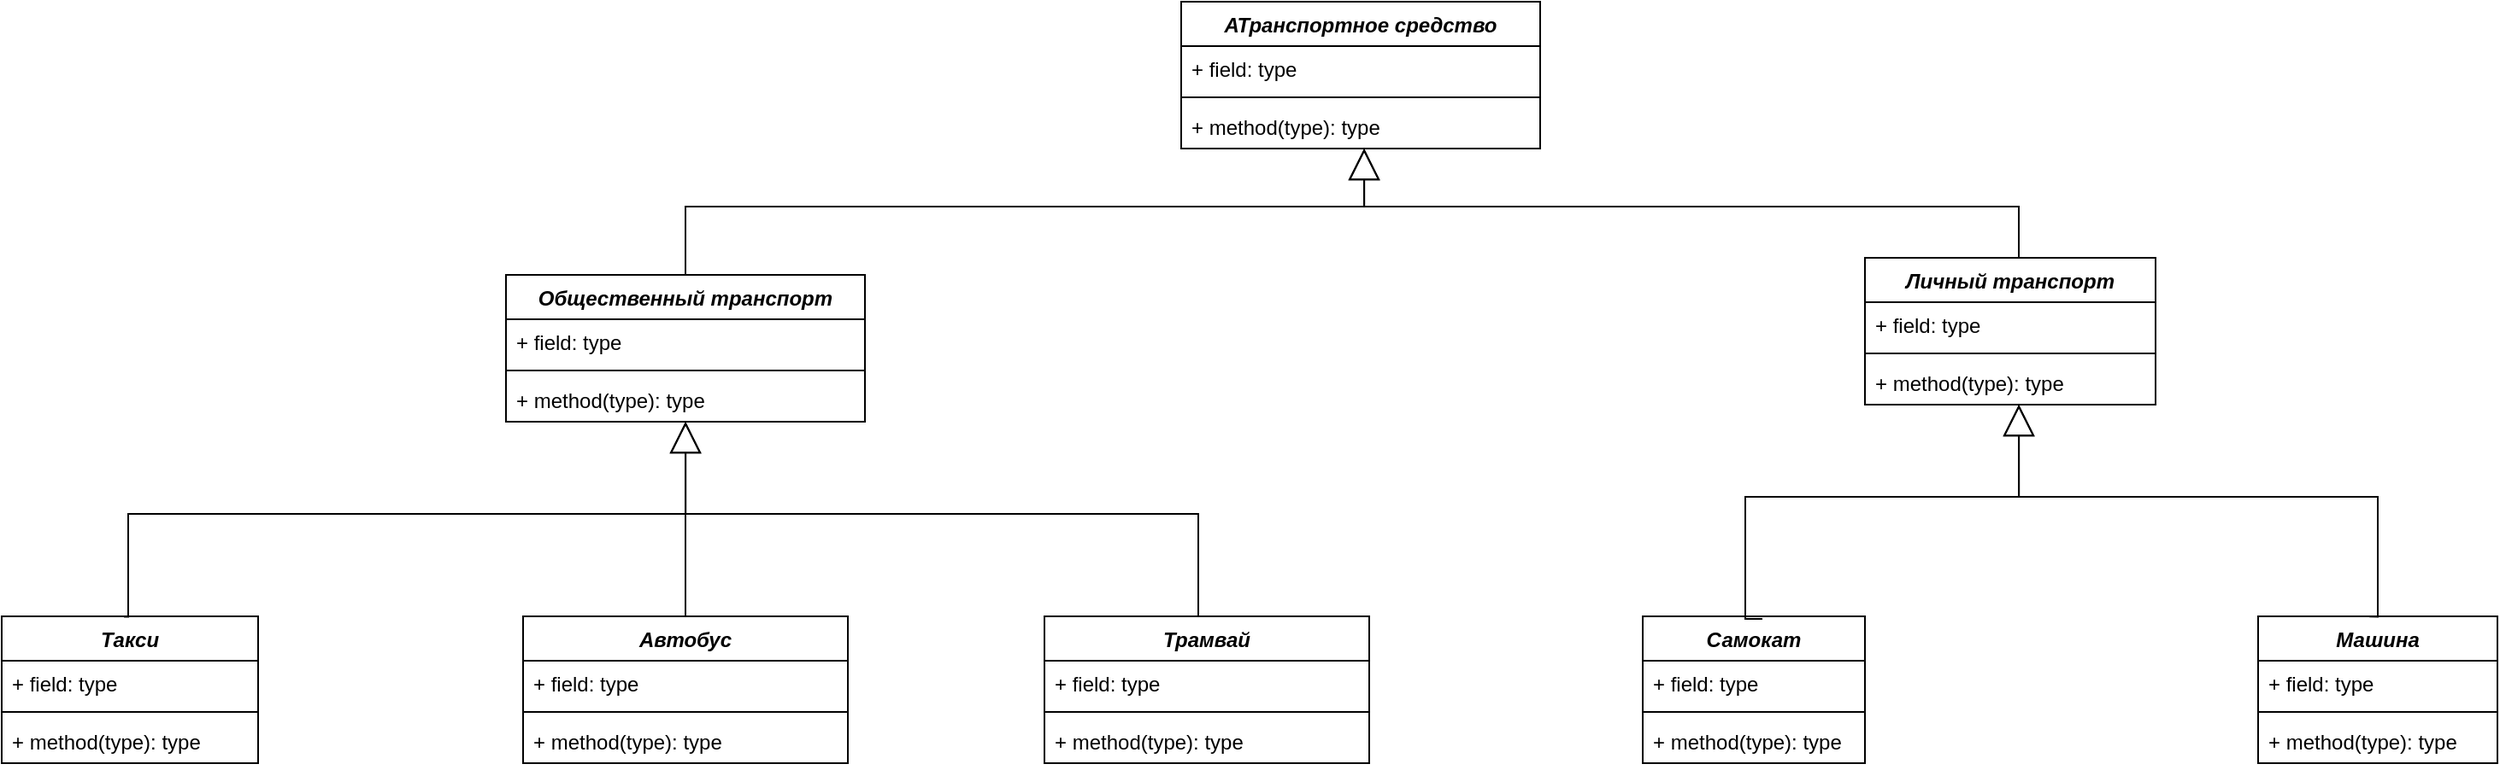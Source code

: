 <mxfile version="26.0.11">
  <diagram name="Страница — 1" id="1IhqNI-9ftxUwjLDLz9c">
    <mxGraphModel dx="2873" dy="1117" grid="1" gridSize="10" guides="1" tooltips="1" connect="1" arrows="1" fold="1" page="1" pageScale="1" pageWidth="827" pageHeight="1169" math="0" shadow="0">
      <root>
        <mxCell id="0" />
        <mxCell id="1" parent="0" />
        <mxCell id="y_bu4ISOqVrsxOuGK8KF-1" value="&lt;i&gt;АТранспортное средство&lt;/i&gt;" style="swimlane;fontStyle=1;align=center;verticalAlign=top;childLayout=stackLayout;horizontal=1;startSize=26;horizontalStack=0;resizeParent=1;resizeParentMax=0;resizeLast=0;collapsible=1;marginBottom=0;whiteSpace=wrap;html=1;" vertex="1" parent="1">
          <mxGeometry x="510" y="40" width="210" height="86" as="geometry" />
        </mxCell>
        <mxCell id="y_bu4ISOqVrsxOuGK8KF-2" value="+ field: type" style="text;strokeColor=none;fillColor=none;align=left;verticalAlign=top;spacingLeft=4;spacingRight=4;overflow=hidden;rotatable=0;points=[[0,0.5],[1,0.5]];portConstraint=eastwest;whiteSpace=wrap;html=1;" vertex="1" parent="y_bu4ISOqVrsxOuGK8KF-1">
          <mxGeometry y="26" width="210" height="26" as="geometry" />
        </mxCell>
        <mxCell id="y_bu4ISOqVrsxOuGK8KF-3" value="" style="line;strokeWidth=1;fillColor=none;align=left;verticalAlign=middle;spacingTop=-1;spacingLeft=3;spacingRight=3;rotatable=0;labelPosition=right;points=[];portConstraint=eastwest;strokeColor=inherit;" vertex="1" parent="y_bu4ISOqVrsxOuGK8KF-1">
          <mxGeometry y="52" width="210" height="8" as="geometry" />
        </mxCell>
        <mxCell id="y_bu4ISOqVrsxOuGK8KF-4" value="+ method(type): type" style="text;strokeColor=none;fillColor=none;align=left;verticalAlign=top;spacingLeft=4;spacingRight=4;overflow=hidden;rotatable=0;points=[[0,0.5],[1,0.5]];portConstraint=eastwest;whiteSpace=wrap;html=1;" vertex="1" parent="y_bu4ISOqVrsxOuGK8KF-1">
          <mxGeometry y="60" width="210" height="26" as="geometry" />
        </mxCell>
        <mxCell id="y_bu4ISOqVrsxOuGK8KF-6" value="&lt;i&gt;Общественный транспорт&lt;/i&gt;" style="swimlane;fontStyle=1;align=center;verticalAlign=top;childLayout=stackLayout;horizontal=1;startSize=26;horizontalStack=0;resizeParent=1;resizeParentMax=0;resizeLast=0;collapsible=1;marginBottom=0;whiteSpace=wrap;html=1;" vertex="1" parent="1">
          <mxGeometry x="115" y="200" width="210" height="86" as="geometry" />
        </mxCell>
        <mxCell id="y_bu4ISOqVrsxOuGK8KF-7" value="+ field: type" style="text;strokeColor=none;fillColor=none;align=left;verticalAlign=top;spacingLeft=4;spacingRight=4;overflow=hidden;rotatable=0;points=[[0,0.5],[1,0.5]];portConstraint=eastwest;whiteSpace=wrap;html=1;" vertex="1" parent="y_bu4ISOqVrsxOuGK8KF-6">
          <mxGeometry y="26" width="210" height="26" as="geometry" />
        </mxCell>
        <mxCell id="y_bu4ISOqVrsxOuGK8KF-8" value="" style="line;strokeWidth=1;fillColor=none;align=left;verticalAlign=middle;spacingTop=-1;spacingLeft=3;spacingRight=3;rotatable=0;labelPosition=right;points=[];portConstraint=eastwest;strokeColor=inherit;" vertex="1" parent="y_bu4ISOqVrsxOuGK8KF-6">
          <mxGeometry y="52" width="210" height="8" as="geometry" />
        </mxCell>
        <mxCell id="y_bu4ISOqVrsxOuGK8KF-9" value="+ method(type): type" style="text;strokeColor=none;fillColor=none;align=left;verticalAlign=top;spacingLeft=4;spacingRight=4;overflow=hidden;rotatable=0;points=[[0,0.5],[1,0.5]];portConstraint=eastwest;whiteSpace=wrap;html=1;" vertex="1" parent="y_bu4ISOqVrsxOuGK8KF-6">
          <mxGeometry y="60" width="210" height="26" as="geometry" />
        </mxCell>
        <mxCell id="y_bu4ISOqVrsxOuGK8KF-10" value="&lt;i&gt;Личный транспорт&lt;/i&gt;" style="swimlane;fontStyle=1;align=center;verticalAlign=top;childLayout=stackLayout;horizontal=1;startSize=26;horizontalStack=0;resizeParent=1;resizeParentMax=0;resizeLast=0;collapsible=1;marginBottom=0;whiteSpace=wrap;html=1;" vertex="1" parent="1">
          <mxGeometry x="910" y="190" width="170" height="86" as="geometry" />
        </mxCell>
        <mxCell id="y_bu4ISOqVrsxOuGK8KF-11" value="+ field: type" style="text;strokeColor=none;fillColor=none;align=left;verticalAlign=top;spacingLeft=4;spacingRight=4;overflow=hidden;rotatable=0;points=[[0,0.5],[1,0.5]];portConstraint=eastwest;whiteSpace=wrap;html=1;" vertex="1" parent="y_bu4ISOqVrsxOuGK8KF-10">
          <mxGeometry y="26" width="170" height="26" as="geometry" />
        </mxCell>
        <mxCell id="y_bu4ISOqVrsxOuGK8KF-12" value="" style="line;strokeWidth=1;fillColor=none;align=left;verticalAlign=middle;spacingTop=-1;spacingLeft=3;spacingRight=3;rotatable=0;labelPosition=right;points=[];portConstraint=eastwest;strokeColor=inherit;" vertex="1" parent="y_bu4ISOqVrsxOuGK8KF-10">
          <mxGeometry y="52" width="170" height="8" as="geometry" />
        </mxCell>
        <mxCell id="y_bu4ISOqVrsxOuGK8KF-13" value="+ method(type): type" style="text;strokeColor=none;fillColor=none;align=left;verticalAlign=top;spacingLeft=4;spacingRight=4;overflow=hidden;rotatable=0;points=[[0,0.5],[1,0.5]];portConstraint=eastwest;whiteSpace=wrap;html=1;" vertex="1" parent="y_bu4ISOqVrsxOuGK8KF-10">
          <mxGeometry y="60" width="170" height="26" as="geometry" />
        </mxCell>
        <mxCell id="y_bu4ISOqVrsxOuGK8KF-14" value="&lt;i&gt;Такси&lt;/i&gt;" style="swimlane;fontStyle=1;align=center;verticalAlign=top;childLayout=stackLayout;horizontal=1;startSize=26;horizontalStack=0;resizeParent=1;resizeParentMax=0;resizeLast=0;collapsible=1;marginBottom=0;whiteSpace=wrap;html=1;" vertex="1" parent="1">
          <mxGeometry x="-180" y="400" width="150" height="86" as="geometry" />
        </mxCell>
        <mxCell id="y_bu4ISOqVrsxOuGK8KF-15" value="+ field: type" style="text;strokeColor=none;fillColor=none;align=left;verticalAlign=top;spacingLeft=4;spacingRight=4;overflow=hidden;rotatable=0;points=[[0,0.5],[1,0.5]];portConstraint=eastwest;whiteSpace=wrap;html=1;" vertex="1" parent="y_bu4ISOqVrsxOuGK8KF-14">
          <mxGeometry y="26" width="150" height="26" as="geometry" />
        </mxCell>
        <mxCell id="y_bu4ISOqVrsxOuGK8KF-16" value="" style="line;strokeWidth=1;fillColor=none;align=left;verticalAlign=middle;spacingTop=-1;spacingLeft=3;spacingRight=3;rotatable=0;labelPosition=right;points=[];portConstraint=eastwest;strokeColor=inherit;" vertex="1" parent="y_bu4ISOqVrsxOuGK8KF-14">
          <mxGeometry y="52" width="150" height="8" as="geometry" />
        </mxCell>
        <mxCell id="y_bu4ISOqVrsxOuGK8KF-17" value="+ method(type): type" style="text;strokeColor=none;fillColor=none;align=left;verticalAlign=top;spacingLeft=4;spacingRight=4;overflow=hidden;rotatable=0;points=[[0,0.5],[1,0.5]];portConstraint=eastwest;whiteSpace=wrap;html=1;" vertex="1" parent="y_bu4ISOqVrsxOuGK8KF-14">
          <mxGeometry y="60" width="150" height="26" as="geometry" />
        </mxCell>
        <mxCell id="y_bu4ISOqVrsxOuGK8KF-18" value="&lt;i&gt;Автобус&lt;/i&gt;" style="swimlane;fontStyle=1;align=center;verticalAlign=top;childLayout=stackLayout;horizontal=1;startSize=26;horizontalStack=0;resizeParent=1;resizeParentMax=0;resizeLast=0;collapsible=1;marginBottom=0;whiteSpace=wrap;html=1;" vertex="1" parent="1">
          <mxGeometry x="125" y="400" width="190" height="86" as="geometry" />
        </mxCell>
        <mxCell id="y_bu4ISOqVrsxOuGK8KF-19" value="+ field: type" style="text;strokeColor=none;fillColor=none;align=left;verticalAlign=top;spacingLeft=4;spacingRight=4;overflow=hidden;rotatable=0;points=[[0,0.5],[1,0.5]];portConstraint=eastwest;whiteSpace=wrap;html=1;" vertex="1" parent="y_bu4ISOqVrsxOuGK8KF-18">
          <mxGeometry y="26" width="190" height="26" as="geometry" />
        </mxCell>
        <mxCell id="y_bu4ISOqVrsxOuGK8KF-20" value="" style="line;strokeWidth=1;fillColor=none;align=left;verticalAlign=middle;spacingTop=-1;spacingLeft=3;spacingRight=3;rotatable=0;labelPosition=right;points=[];portConstraint=eastwest;strokeColor=inherit;" vertex="1" parent="y_bu4ISOqVrsxOuGK8KF-18">
          <mxGeometry y="52" width="190" height="8" as="geometry" />
        </mxCell>
        <mxCell id="y_bu4ISOqVrsxOuGK8KF-21" value="+ method(type): type" style="text;strokeColor=none;fillColor=none;align=left;verticalAlign=top;spacingLeft=4;spacingRight=4;overflow=hidden;rotatable=0;points=[[0,0.5],[1,0.5]];portConstraint=eastwest;whiteSpace=wrap;html=1;" vertex="1" parent="y_bu4ISOqVrsxOuGK8KF-18">
          <mxGeometry y="60" width="190" height="26" as="geometry" />
        </mxCell>
        <mxCell id="y_bu4ISOqVrsxOuGK8KF-22" value="&lt;i&gt;Трамвай&lt;/i&gt;" style="swimlane;fontStyle=1;align=center;verticalAlign=top;childLayout=stackLayout;horizontal=1;startSize=26;horizontalStack=0;resizeParent=1;resizeParentMax=0;resizeLast=0;collapsible=1;marginBottom=0;whiteSpace=wrap;html=1;" vertex="1" parent="1">
          <mxGeometry x="430" y="400" width="190" height="86" as="geometry" />
        </mxCell>
        <mxCell id="y_bu4ISOqVrsxOuGK8KF-23" value="+ field: type" style="text;strokeColor=none;fillColor=none;align=left;verticalAlign=top;spacingLeft=4;spacingRight=4;overflow=hidden;rotatable=0;points=[[0,0.5],[1,0.5]];portConstraint=eastwest;whiteSpace=wrap;html=1;" vertex="1" parent="y_bu4ISOqVrsxOuGK8KF-22">
          <mxGeometry y="26" width="190" height="26" as="geometry" />
        </mxCell>
        <mxCell id="y_bu4ISOqVrsxOuGK8KF-24" value="" style="line;strokeWidth=1;fillColor=none;align=left;verticalAlign=middle;spacingTop=-1;spacingLeft=3;spacingRight=3;rotatable=0;labelPosition=right;points=[];portConstraint=eastwest;strokeColor=inherit;" vertex="1" parent="y_bu4ISOqVrsxOuGK8KF-22">
          <mxGeometry y="52" width="190" height="8" as="geometry" />
        </mxCell>
        <mxCell id="y_bu4ISOqVrsxOuGK8KF-25" value="+ method(type): type" style="text;strokeColor=none;fillColor=none;align=left;verticalAlign=top;spacingLeft=4;spacingRight=4;overflow=hidden;rotatable=0;points=[[0,0.5],[1,0.5]];portConstraint=eastwest;whiteSpace=wrap;html=1;" vertex="1" parent="y_bu4ISOqVrsxOuGK8KF-22">
          <mxGeometry y="60" width="190" height="26" as="geometry" />
        </mxCell>
        <mxCell id="y_bu4ISOqVrsxOuGK8KF-26" value="&lt;i&gt;Машина&lt;/i&gt;" style="swimlane;fontStyle=1;align=center;verticalAlign=top;childLayout=stackLayout;horizontal=1;startSize=26;horizontalStack=0;resizeParent=1;resizeParentMax=0;resizeLast=0;collapsible=1;marginBottom=0;whiteSpace=wrap;html=1;" vertex="1" parent="1">
          <mxGeometry x="1140" y="400" width="140" height="86" as="geometry" />
        </mxCell>
        <mxCell id="y_bu4ISOqVrsxOuGK8KF-27" value="+ field: type" style="text;strokeColor=none;fillColor=none;align=left;verticalAlign=top;spacingLeft=4;spacingRight=4;overflow=hidden;rotatable=0;points=[[0,0.5],[1,0.5]];portConstraint=eastwest;whiteSpace=wrap;html=1;" vertex="1" parent="y_bu4ISOqVrsxOuGK8KF-26">
          <mxGeometry y="26" width="140" height="26" as="geometry" />
        </mxCell>
        <mxCell id="y_bu4ISOqVrsxOuGK8KF-28" value="" style="line;strokeWidth=1;fillColor=none;align=left;verticalAlign=middle;spacingTop=-1;spacingLeft=3;spacingRight=3;rotatable=0;labelPosition=right;points=[];portConstraint=eastwest;strokeColor=inherit;" vertex="1" parent="y_bu4ISOqVrsxOuGK8KF-26">
          <mxGeometry y="52" width="140" height="8" as="geometry" />
        </mxCell>
        <mxCell id="y_bu4ISOqVrsxOuGK8KF-29" value="+ method(type): type" style="text;strokeColor=none;fillColor=none;align=left;verticalAlign=top;spacingLeft=4;spacingRight=4;overflow=hidden;rotatable=0;points=[[0,0.5],[1,0.5]];portConstraint=eastwest;whiteSpace=wrap;html=1;" vertex="1" parent="y_bu4ISOqVrsxOuGK8KF-26">
          <mxGeometry y="60" width="140" height="26" as="geometry" />
        </mxCell>
        <mxCell id="y_bu4ISOqVrsxOuGK8KF-30" value="&lt;i&gt;Самокат&lt;/i&gt;" style="swimlane;fontStyle=1;align=center;verticalAlign=top;childLayout=stackLayout;horizontal=1;startSize=26;horizontalStack=0;resizeParent=1;resizeParentMax=0;resizeLast=0;collapsible=1;marginBottom=0;whiteSpace=wrap;html=1;" vertex="1" parent="1">
          <mxGeometry x="780" y="400" width="130" height="86" as="geometry" />
        </mxCell>
        <mxCell id="y_bu4ISOqVrsxOuGK8KF-31" value="+ field: type" style="text;strokeColor=none;fillColor=none;align=left;verticalAlign=top;spacingLeft=4;spacingRight=4;overflow=hidden;rotatable=0;points=[[0,0.5],[1,0.5]];portConstraint=eastwest;whiteSpace=wrap;html=1;" vertex="1" parent="y_bu4ISOqVrsxOuGK8KF-30">
          <mxGeometry y="26" width="130" height="26" as="geometry" />
        </mxCell>
        <mxCell id="y_bu4ISOqVrsxOuGK8KF-32" value="" style="line;strokeWidth=1;fillColor=none;align=left;verticalAlign=middle;spacingTop=-1;spacingLeft=3;spacingRight=3;rotatable=0;labelPosition=right;points=[];portConstraint=eastwest;strokeColor=inherit;" vertex="1" parent="y_bu4ISOqVrsxOuGK8KF-30">
          <mxGeometry y="52" width="130" height="8" as="geometry" />
        </mxCell>
        <mxCell id="y_bu4ISOqVrsxOuGK8KF-33" value="+ method(type): type" style="text;strokeColor=none;fillColor=none;align=left;verticalAlign=top;spacingLeft=4;spacingRight=4;overflow=hidden;rotatable=0;points=[[0,0.5],[1,0.5]];portConstraint=eastwest;whiteSpace=wrap;html=1;" vertex="1" parent="y_bu4ISOqVrsxOuGK8KF-30">
          <mxGeometry y="60" width="130" height="26" as="geometry" />
        </mxCell>
        <mxCell id="y_bu4ISOqVrsxOuGK8KF-36" value="" style="endArrow=block;endSize=16;endFill=0;html=1;rounded=0;entryX=1;entryY=0.5;entryDx=0;entryDy=0;edgeStyle=orthogonalEdgeStyle;exitX=0.465;exitY=0.002;exitDx=0;exitDy=0;exitPerimeter=0;" edge="1" parent="1" source="y_bu4ISOqVrsxOuGK8KF-26">
          <mxGeometry width="160" relative="1" as="geometry">
            <mxPoint x="1230" y="387" as="sourcePoint" />
            <mxPoint x="1000" y="276" as="targetPoint" />
            <Array as="points">
              <mxPoint x="1210" y="330" />
              <mxPoint x="1000" y="330" />
            </Array>
          </mxGeometry>
        </mxCell>
        <mxCell id="y_bu4ISOqVrsxOuGK8KF-37" value="" style="endArrow=block;endSize=16;endFill=0;html=1;rounded=0;edgeStyle=orthogonalEdgeStyle;exitX=0.5;exitY=0;exitDx=0;exitDy=0;entryX=0.536;entryY=0.991;entryDx=0;entryDy=0;entryPerimeter=0;" edge="1" parent="1">
          <mxGeometry width="160" relative="1" as="geometry">
            <mxPoint x="850.0" y="401.45" as="sourcePoint" />
            <mxPoint x="1000.08" y="275.996" as="targetPoint" />
            <Array as="points">
              <mxPoint x="840" y="402" />
              <mxPoint x="840" y="330" />
              <mxPoint x="1000" y="330" />
            </Array>
          </mxGeometry>
        </mxCell>
        <mxCell id="y_bu4ISOqVrsxOuGK8KF-38" value="" style="endArrow=block;endSize=16;endFill=0;html=1;rounded=0;entryX=1;entryY=0.5;entryDx=0;entryDy=0;edgeStyle=orthogonalEdgeStyle;exitX=0.5;exitY=0;exitDx=0;exitDy=0;" edge="1" parent="1" source="y_bu4ISOqVrsxOuGK8KF-22">
          <mxGeometry width="160" relative="1" as="geometry">
            <mxPoint x="430" y="410.004" as="sourcePoint" />
            <mxPoint x="220" y="286.004" as="targetPoint" />
            <Array as="points">
              <mxPoint x="520" y="340" />
              <mxPoint x="220" y="340" />
            </Array>
          </mxGeometry>
        </mxCell>
        <mxCell id="y_bu4ISOqVrsxOuGK8KF-39" value="" style="endArrow=block;endSize=16;endFill=0;html=1;rounded=0;edgeStyle=orthogonalEdgeStyle;exitX=0.477;exitY=0.003;exitDx=0;exitDy=0;entryX=0.536;entryY=0.991;entryDx=0;entryDy=0;entryPerimeter=0;exitPerimeter=0;" edge="1" parent="1" source="y_bu4ISOqVrsxOuGK8KF-14">
          <mxGeometry width="160" relative="1" as="geometry">
            <mxPoint x="70.0" y="411.454" as="sourcePoint" />
            <mxPoint x="220.08" y="286" as="targetPoint" />
            <Array as="points">
              <mxPoint x="-106" y="340" />
              <mxPoint x="220" y="340" />
            </Array>
          </mxGeometry>
        </mxCell>
        <mxCell id="y_bu4ISOqVrsxOuGK8KF-41" value="" style="endArrow=none;html=1;edgeStyle=orthogonalEdgeStyle;rounded=0;entryX=0.5;entryY=0;entryDx=0;entryDy=0;" edge="1" parent="1" target="y_bu4ISOqVrsxOuGK8KF-18">
          <mxGeometry relative="1" as="geometry">
            <mxPoint x="220" y="340" as="sourcePoint" />
            <mxPoint x="330" y="320" as="targetPoint" />
            <Array as="points">
              <mxPoint x="220" y="360" />
              <mxPoint x="220" y="360" />
            </Array>
          </mxGeometry>
        </mxCell>
        <mxCell id="y_bu4ISOqVrsxOuGK8KF-44" value="" style="endArrow=block;endSize=16;endFill=0;html=1;rounded=0;entryX=1;entryY=0.5;entryDx=0;entryDy=0;edgeStyle=orthogonalEdgeStyle;exitX=0.5;exitY=0;exitDx=0;exitDy=0;" edge="1" parent="1" source="y_bu4ISOqVrsxOuGK8KF-10">
          <mxGeometry width="160" relative="1" as="geometry">
            <mxPoint x="827" y="250.004" as="sourcePoint" />
            <mxPoint x="617" y="126.004" as="targetPoint" />
            <Array as="points">
              <mxPoint x="1000" y="160" />
              <mxPoint x="617" y="160" />
            </Array>
          </mxGeometry>
        </mxCell>
        <mxCell id="y_bu4ISOqVrsxOuGK8KF-45" value="" style="endArrow=block;endSize=16;endFill=0;html=1;rounded=0;edgeStyle=orthogonalEdgeStyle;exitX=0.5;exitY=0;exitDx=0;exitDy=0;entryX=0.536;entryY=0.991;entryDx=0;entryDy=0;entryPerimeter=0;" edge="1" parent="1" source="y_bu4ISOqVrsxOuGK8KF-6">
          <mxGeometry width="160" relative="1" as="geometry">
            <mxPoint x="467.0" y="251.454" as="sourcePoint" />
            <mxPoint x="617.08" y="126" as="targetPoint" />
            <Array as="points">
              <mxPoint x="220" y="160" />
              <mxPoint x="617" y="160" />
            </Array>
          </mxGeometry>
        </mxCell>
      </root>
    </mxGraphModel>
  </diagram>
</mxfile>
